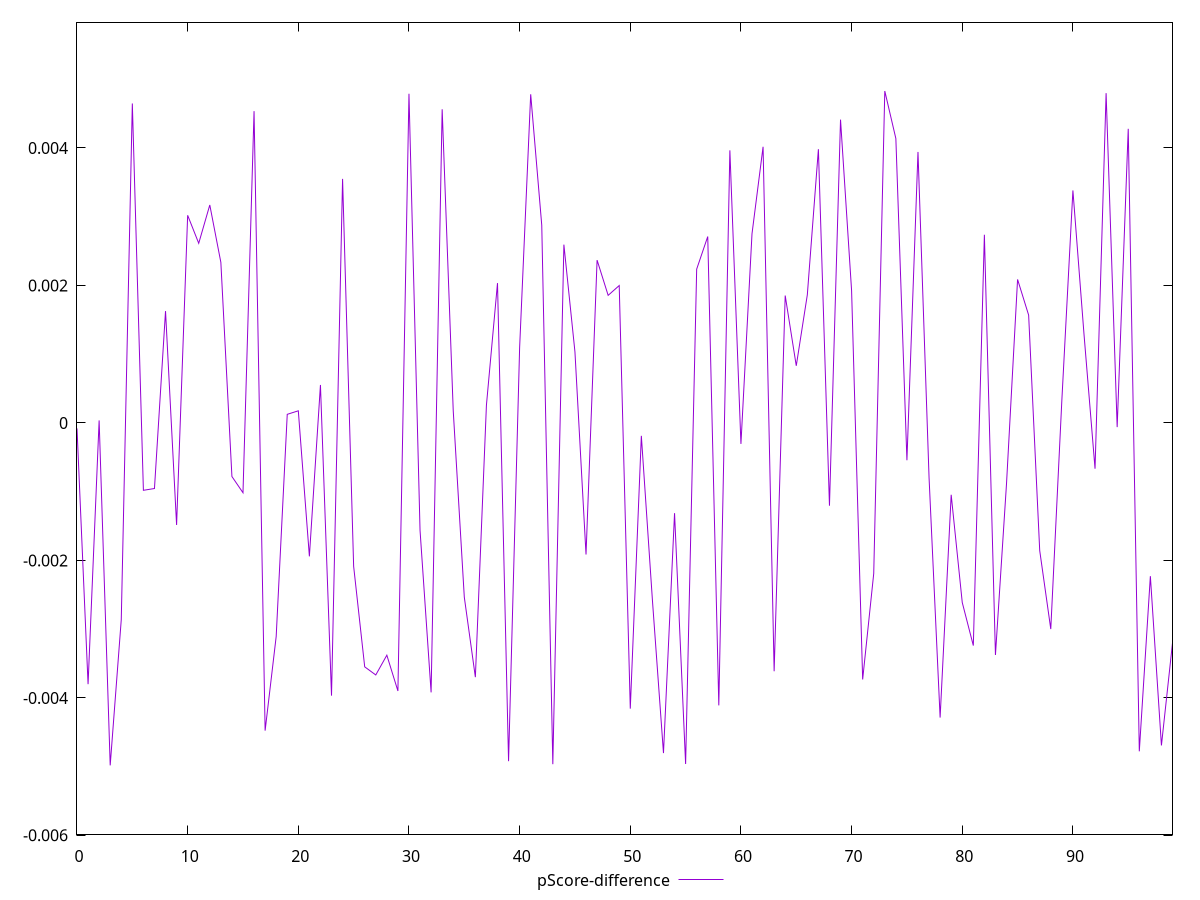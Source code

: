 reset

$pScoreDifference <<EOF
0 -0.00007996168591128082
1 -0.0038010367241046172
2 0.00003679758375711023
3 -0.004982201082639207
4 -0.002862519686757062
5 0.004647424051455035
6 -0.000980209586017005
7 -0.0009542476053115805
8 0.0016272341460600095
9 -0.0014843788097685523
10 0.0030205943940938094
11 0.0026131113768077616
12 0.003170543027319348
13 0.0023353944584031186
14 -0.0007796860648519796
15 -0.001015773973517542
16 0.004535795390230763
17 -0.004476600520354666
18 -0.0031075914158088663
19 0.00012498162717970024
20 0.0001762018267365273
21 -0.0019412372577113195
22 0.0005523041101429624
23 -0.003967786562504821
24 0.0035504044893767215
25 -0.0020864265444800294
26 -0.003548444076439304
27 -0.0036665051034871325
28 -0.0033790938125412284
29 -0.0038995258016765316
30 0.004788438813837687
31 -0.001561975928276487
32 -0.00392025727777514
33 0.0045632175608320644
34 0.00017783483115086686
35 -0.002534290599153069
36 -0.00369867392961341
37 0.000257901045411596
38 0.0020342047232494997
39 -0.004920994348424489
40 0.001096068301507852
41 0.004781169580440489
42 0.0028756420844309183
43 -0.0049642256683278645
44 0.0025935154985690274
45 0.0010325625550076378
46 -0.0019146201222719067
47 0.002368428138527565
48 0.0018559855721762553
49 0.0019987855429398904
50 -0.004156541871328599
51 -0.0001880773402663516
52 -0.0025775159289699034
53 -0.004803024867259774
54 -0.0013127645525003034
55 -0.004962113048196095
56 0.0022370853632033144
57 0.0027116674630490514
58 -0.004109464564318668
59 0.003965437017991753
60 -0.0003049678989891086
61 0.0027519006715824162
62 0.004017273051628113
63 -0.003612977901576591
64 0.0018530567756762269
65 0.0008310589673959784
66 0.001864582922778725
67 0.003982122799578686
68 -0.0012047888688878454
69 0.004412705969010139
70 0.0019243659680918297
71 -0.003732130936793171
72 -0.002190832628937517
73 0.004828310242627462
74 0.004137066388285943
75 -0.0005425680739498812
76 0.003941927898586734
77 -0.0007937972780123585
78 -0.00428669948826884
79 -0.0010451998498891696
80 -0.002612291320988183
81 -0.00323927731083664
82 0.0027379532668398605
83 -0.0033759211939075884
84 -0.0008844373350110624
85 0.0020875280453081686
86 0.0015680303727731298
87 -0.0018569095936019457
88 -0.0029989520263863575
89 0.0003272598801790441
90 0.0033819873845227864
91 0.0012957187604449097
92 -0.0006664574263291756
93 0.004797338821420036
94 -0.00006078311846116624
95 0.004279057716559821
96 -0.004777275996276607
97 -0.0022293866221765046
98 -0.0046920730090545745
99 -0.0032017637793952773
EOF

set key outside below
set xrange [0:99]
set yrange [-0.005982201082639207:0.005828310242627462]
set trange [-0.005982201082639207:0.005828310242627462]
set terminal svg size 640, 500 enhanced background rgb 'white'
set output "report_00015_2021-02-09T16-11-33.973Z/largest-contentful-paint/samples/pages+cached+noadtech+nomedia/pScore-difference/values.svg"

plot $pScoreDifference title "pScore-difference" with line

reset
